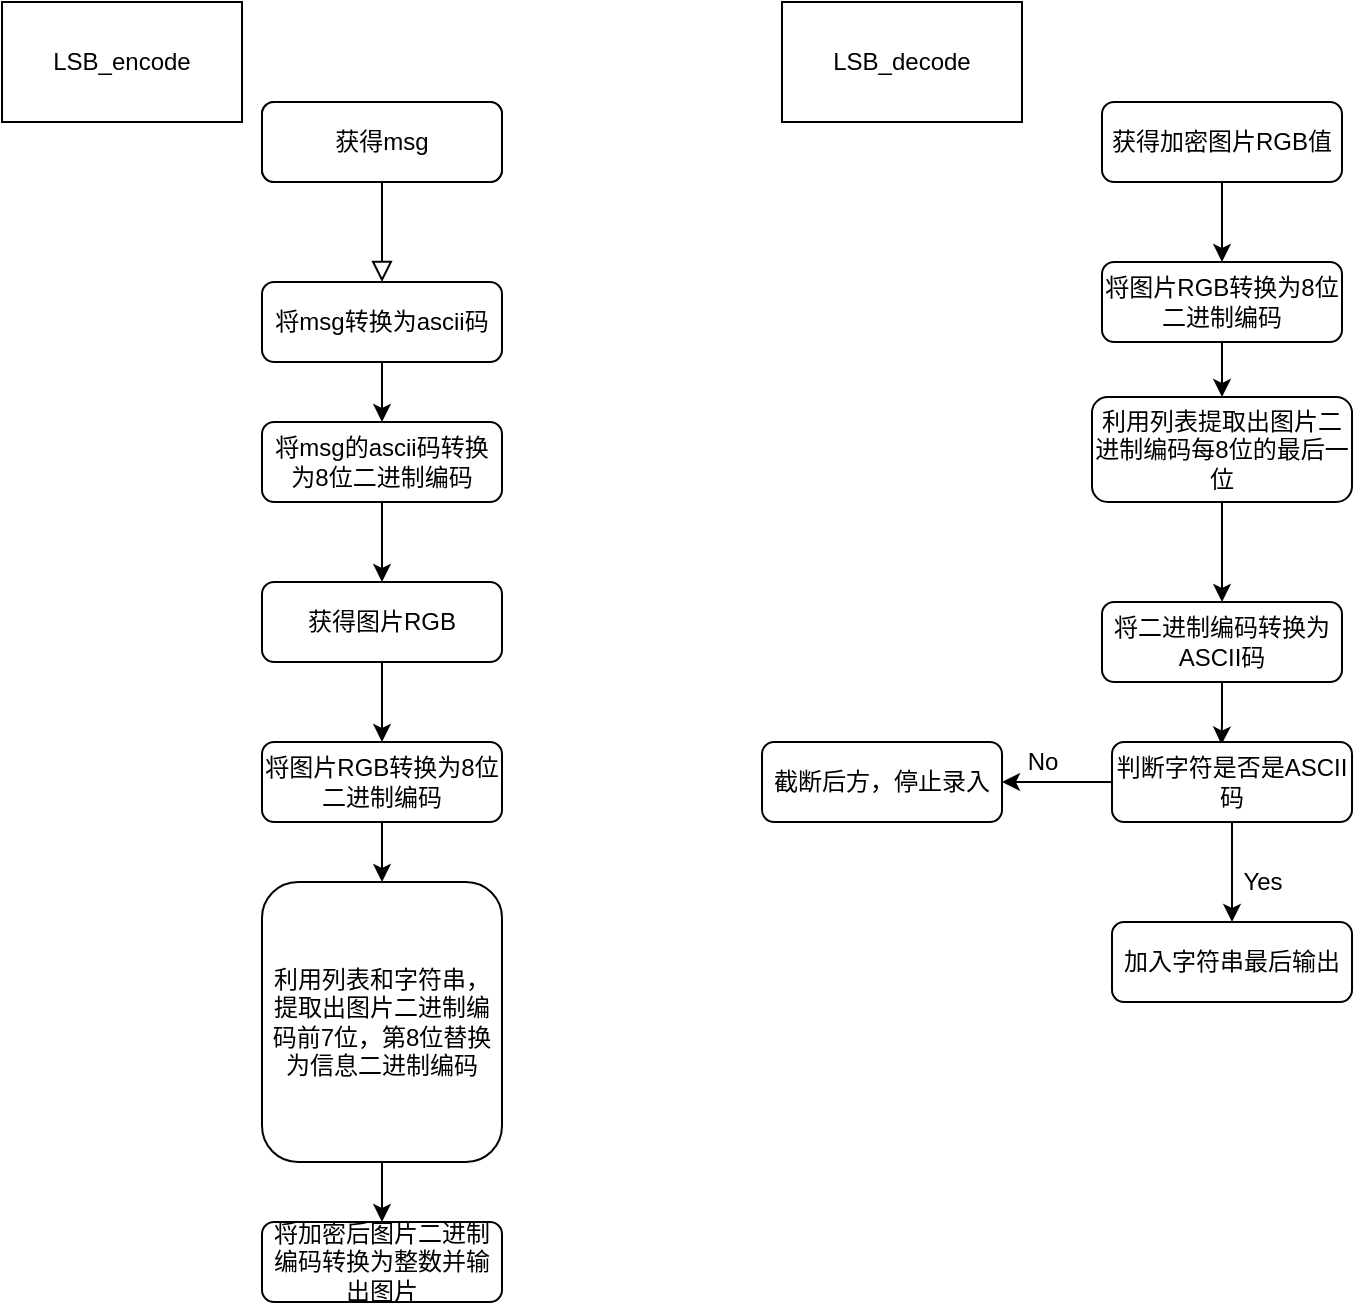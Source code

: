 <mxfile version="20.2.8" type="github">
  <diagram id="C5RBs43oDa-KdzZeNtuy" name="Page-1">
    <mxGraphModel dx="676" dy="383" grid="1" gridSize="10" guides="1" tooltips="1" connect="1" arrows="1" fold="1" page="1" pageScale="1" pageWidth="827" pageHeight="1169" math="0" shadow="0">
      <root>
        <mxCell id="WIyWlLk6GJQsqaUBKTNV-0" />
        <mxCell id="WIyWlLk6GJQsqaUBKTNV-1" parent="WIyWlLk6GJQsqaUBKTNV-0" />
        <mxCell id="WIyWlLk6GJQsqaUBKTNV-2" value="" style="rounded=0;html=1;jettySize=auto;orthogonalLoop=1;fontSize=11;endArrow=block;endFill=0;endSize=8;strokeWidth=1;shadow=0;labelBackgroundColor=none;edgeStyle=orthogonalEdgeStyle;" parent="WIyWlLk6GJQsqaUBKTNV-1" source="WIyWlLk6GJQsqaUBKTNV-3" edge="1">
          <mxGeometry relative="1" as="geometry">
            <mxPoint x="220" y="170" as="targetPoint" />
          </mxGeometry>
        </mxCell>
        <mxCell id="WIyWlLk6GJQsqaUBKTNV-3" value="获得msg" style="rounded=1;whiteSpace=wrap;html=1;fontSize=12;glass=0;strokeWidth=1;shadow=0;" parent="WIyWlLk6GJQsqaUBKTNV-1" vertex="1">
          <mxGeometry x="160" y="80" width="120" height="40" as="geometry" />
        </mxCell>
        <mxCell id="fDrEziM3XHzB6xiFscyr-9" value="" style="edgeStyle=orthogonalEdgeStyle;rounded=0;orthogonalLoop=1;jettySize=auto;html=1;" edge="1" parent="WIyWlLk6GJQsqaUBKTNV-1" source="WIyWlLk6GJQsqaUBKTNV-11" target="fDrEziM3XHzB6xiFscyr-8">
          <mxGeometry relative="1" as="geometry" />
        </mxCell>
        <mxCell id="WIyWlLk6GJQsqaUBKTNV-11" value="获得图片RGB" style="rounded=1;whiteSpace=wrap;html=1;fontSize=12;glass=0;strokeWidth=1;shadow=0;" parent="WIyWlLk6GJQsqaUBKTNV-1" vertex="1">
          <mxGeometry x="160" y="320" width="120" height="40" as="geometry" />
        </mxCell>
        <mxCell id="fDrEziM3XHzB6xiFscyr-0" value="LSB_encode" style="whiteSpace=wrap;html=1;" vertex="1" parent="WIyWlLk6GJQsqaUBKTNV-1">
          <mxGeometry x="30" y="30" width="120" height="60" as="geometry" />
        </mxCell>
        <mxCell id="fDrEziM3XHzB6xiFscyr-4" style="edgeStyle=orthogonalEdgeStyle;rounded=0;orthogonalLoop=1;jettySize=auto;html=1;exitX=0.5;exitY=1;exitDx=0;exitDy=0;entryX=0.5;entryY=0;entryDx=0;entryDy=0;" edge="1" parent="WIyWlLk6GJQsqaUBKTNV-1" source="fDrEziM3XHzB6xiFscyr-1" target="fDrEziM3XHzB6xiFscyr-3">
          <mxGeometry relative="1" as="geometry" />
        </mxCell>
        <mxCell id="fDrEziM3XHzB6xiFscyr-1" value="将msg转换为ascii码" style="rounded=1;whiteSpace=wrap;html=1;fontSize=12;glass=0;strokeWidth=1;shadow=0;" vertex="1" parent="WIyWlLk6GJQsqaUBKTNV-1">
          <mxGeometry x="160" y="170" width="120" height="40" as="geometry" />
        </mxCell>
        <mxCell id="fDrEziM3XHzB6xiFscyr-5" value="" style="edgeStyle=orthogonalEdgeStyle;rounded=0;orthogonalLoop=1;jettySize=auto;html=1;" edge="1" parent="WIyWlLk6GJQsqaUBKTNV-1" source="fDrEziM3XHzB6xiFscyr-3" target="WIyWlLk6GJQsqaUBKTNV-11">
          <mxGeometry relative="1" as="geometry" />
        </mxCell>
        <mxCell id="fDrEziM3XHzB6xiFscyr-3" value="将msg的ascii码转换为8位二进制编码" style="rounded=1;whiteSpace=wrap;html=1;fontSize=12;glass=0;strokeWidth=1;shadow=0;" vertex="1" parent="WIyWlLk6GJQsqaUBKTNV-1">
          <mxGeometry x="160" y="240" width="120" height="40" as="geometry" />
        </mxCell>
        <mxCell id="fDrEziM3XHzB6xiFscyr-6" value="将加密后图片二进制编码转换为整数并输出图片" style="rounded=1;whiteSpace=wrap;html=1;fontSize=12;glass=0;strokeWidth=1;shadow=0;" vertex="1" parent="WIyWlLk6GJQsqaUBKTNV-1">
          <mxGeometry x="160" y="640" width="120" height="40" as="geometry" />
        </mxCell>
        <mxCell id="fDrEziM3XHzB6xiFscyr-11" value="" style="edgeStyle=orthogonalEdgeStyle;rounded=0;orthogonalLoop=1;jettySize=auto;html=1;" edge="1" parent="WIyWlLk6GJQsqaUBKTNV-1" source="fDrEziM3XHzB6xiFscyr-7" target="fDrEziM3XHzB6xiFscyr-6">
          <mxGeometry relative="1" as="geometry" />
        </mxCell>
        <mxCell id="fDrEziM3XHzB6xiFscyr-7" value="利用列表和字符串，提取出图片二进制编码前7位，第8位替换为信息二进制编码" style="rounded=1;whiteSpace=wrap;html=1;fontSize=12;glass=0;strokeWidth=1;shadow=0;" vertex="1" parent="WIyWlLk6GJQsqaUBKTNV-1">
          <mxGeometry x="160" y="470" width="120" height="140" as="geometry" />
        </mxCell>
        <mxCell id="fDrEziM3XHzB6xiFscyr-10" value="" style="edgeStyle=orthogonalEdgeStyle;rounded=0;orthogonalLoop=1;jettySize=auto;html=1;" edge="1" parent="WIyWlLk6GJQsqaUBKTNV-1" source="fDrEziM3XHzB6xiFscyr-8" target="fDrEziM3XHzB6xiFscyr-7">
          <mxGeometry relative="1" as="geometry" />
        </mxCell>
        <mxCell id="fDrEziM3XHzB6xiFscyr-8" value="将图片RGB转换为8位二进制编码" style="rounded=1;whiteSpace=wrap;html=1;fontSize=12;glass=0;strokeWidth=1;shadow=0;" vertex="1" parent="WIyWlLk6GJQsqaUBKTNV-1">
          <mxGeometry x="160" y="400" width="120" height="40" as="geometry" />
        </mxCell>
        <mxCell id="fDrEziM3XHzB6xiFscyr-12" value="LSB_decode" style="whiteSpace=wrap;html=1;" vertex="1" parent="WIyWlLk6GJQsqaUBKTNV-1">
          <mxGeometry x="420" y="30" width="120" height="60" as="geometry" />
        </mxCell>
        <mxCell id="fDrEziM3XHzB6xiFscyr-14" value="获得msg" style="rounded=1;whiteSpace=wrap;html=1;fontSize=12;glass=0;strokeWidth=1;shadow=0;" vertex="1" parent="WIyWlLk6GJQsqaUBKTNV-1">
          <mxGeometry x="160" y="80" width="120" height="40" as="geometry" />
        </mxCell>
        <mxCell id="fDrEziM3XHzB6xiFscyr-37" style="edgeStyle=orthogonalEdgeStyle;rounded=0;orthogonalLoop=1;jettySize=auto;html=1;exitX=0.5;exitY=1;exitDx=0;exitDy=0;entryX=0.5;entryY=0;entryDx=0;entryDy=0;" edge="1" parent="WIyWlLk6GJQsqaUBKTNV-1" source="fDrEziM3XHzB6xiFscyr-15" target="fDrEziM3XHzB6xiFscyr-17">
          <mxGeometry relative="1" as="geometry" />
        </mxCell>
        <mxCell id="fDrEziM3XHzB6xiFscyr-15" value="获得加密图片RGB值" style="rounded=1;whiteSpace=wrap;html=1;fontSize=12;glass=0;strokeWidth=1;shadow=0;" vertex="1" parent="WIyWlLk6GJQsqaUBKTNV-1">
          <mxGeometry x="580" y="80" width="120" height="40" as="geometry" />
        </mxCell>
        <mxCell id="fDrEziM3XHzB6xiFscyr-38" value="" style="edgeStyle=orthogonalEdgeStyle;rounded=0;orthogonalLoop=1;jettySize=auto;html=1;" edge="1" parent="WIyWlLk6GJQsqaUBKTNV-1" source="fDrEziM3XHzB6xiFscyr-17" target="fDrEziM3XHzB6xiFscyr-19">
          <mxGeometry relative="1" as="geometry" />
        </mxCell>
        <mxCell id="fDrEziM3XHzB6xiFscyr-17" value="将图片RGB转换为8位二进制编码" style="rounded=1;whiteSpace=wrap;html=1;fontSize=12;glass=0;strokeWidth=1;shadow=0;" vertex="1" parent="WIyWlLk6GJQsqaUBKTNV-1">
          <mxGeometry x="580" y="160" width="120" height="40" as="geometry" />
        </mxCell>
        <mxCell id="fDrEziM3XHzB6xiFscyr-42" style="edgeStyle=orthogonalEdgeStyle;rounded=0;orthogonalLoop=1;jettySize=auto;html=1;entryX=0.456;entryY=0.032;entryDx=0;entryDy=0;entryPerimeter=0;" edge="1" parent="WIyWlLk6GJQsqaUBKTNV-1" source="fDrEziM3XHzB6xiFscyr-18" target="fDrEziM3XHzB6xiFscyr-22">
          <mxGeometry relative="1" as="geometry" />
        </mxCell>
        <mxCell id="fDrEziM3XHzB6xiFscyr-18" value="将二进制编码转换为ASCII码" style="rounded=1;whiteSpace=wrap;html=1;fontSize=12;glass=0;strokeWidth=1;shadow=0;" vertex="1" parent="WIyWlLk6GJQsqaUBKTNV-1">
          <mxGeometry x="580" y="330" width="120" height="40" as="geometry" />
        </mxCell>
        <mxCell id="fDrEziM3XHzB6xiFscyr-40" style="edgeStyle=orthogonalEdgeStyle;rounded=0;orthogonalLoop=1;jettySize=auto;html=1;entryX=0.5;entryY=0;entryDx=0;entryDy=0;" edge="1" parent="WIyWlLk6GJQsqaUBKTNV-1" source="fDrEziM3XHzB6xiFscyr-19" target="fDrEziM3XHzB6xiFscyr-18">
          <mxGeometry relative="1" as="geometry" />
        </mxCell>
        <mxCell id="fDrEziM3XHzB6xiFscyr-19" value="利用列表提取出图片二进制编码每8位的最后一位" style="rounded=1;whiteSpace=wrap;html=1;fontSize=12;glass=0;strokeWidth=1;shadow=0;" vertex="1" parent="WIyWlLk6GJQsqaUBKTNV-1">
          <mxGeometry x="575" y="227.5" width="130" height="52.5" as="geometry" />
        </mxCell>
        <mxCell id="fDrEziM3XHzB6xiFscyr-26" value="" style="edgeStyle=orthogonalEdgeStyle;rounded=0;orthogonalLoop=1;jettySize=auto;html=1;" edge="1" parent="WIyWlLk6GJQsqaUBKTNV-1" source="fDrEziM3XHzB6xiFscyr-22" target="fDrEziM3XHzB6xiFscyr-25">
          <mxGeometry relative="1" as="geometry" />
        </mxCell>
        <mxCell id="fDrEziM3XHzB6xiFscyr-31" value="" style="edgeStyle=orthogonalEdgeStyle;rounded=0;orthogonalLoop=1;jettySize=auto;html=1;" edge="1" parent="WIyWlLk6GJQsqaUBKTNV-1" source="fDrEziM3XHzB6xiFscyr-22" target="fDrEziM3XHzB6xiFscyr-24">
          <mxGeometry relative="1" as="geometry" />
        </mxCell>
        <mxCell id="fDrEziM3XHzB6xiFscyr-22" value="判断字符是否是ASCII码" style="rounded=1;whiteSpace=wrap;html=1;fontSize=12;glass=0;strokeWidth=1;shadow=0;" vertex="1" parent="WIyWlLk6GJQsqaUBKTNV-1">
          <mxGeometry x="585" y="400" width="120" height="40" as="geometry" />
        </mxCell>
        <mxCell id="fDrEziM3XHzB6xiFscyr-24" value="截断后方，停止录入" style="rounded=1;whiteSpace=wrap;html=1;fontSize=12;glass=0;strokeWidth=1;shadow=0;" vertex="1" parent="WIyWlLk6GJQsqaUBKTNV-1">
          <mxGeometry x="410" y="400" width="120" height="40" as="geometry" />
        </mxCell>
        <mxCell id="fDrEziM3XHzB6xiFscyr-25" value="加入字符串最后输出" style="rounded=1;whiteSpace=wrap;html=1;fontSize=12;glass=0;strokeWidth=1;shadow=0;" vertex="1" parent="WIyWlLk6GJQsqaUBKTNV-1">
          <mxGeometry x="585" y="490" width="120" height="40" as="geometry" />
        </mxCell>
        <mxCell id="fDrEziM3XHzB6xiFscyr-27" value="Yes" style="text;html=1;align=center;verticalAlign=middle;resizable=0;points=[];autosize=1;strokeColor=none;fillColor=none;" vertex="1" parent="WIyWlLk6GJQsqaUBKTNV-1">
          <mxGeometry x="640" y="455" width="40" height="30" as="geometry" />
        </mxCell>
        <mxCell id="fDrEziM3XHzB6xiFscyr-32" value="No" style="text;html=1;align=center;verticalAlign=middle;resizable=0;points=[];autosize=1;strokeColor=none;fillColor=none;" vertex="1" parent="WIyWlLk6GJQsqaUBKTNV-1">
          <mxGeometry x="530" y="395" width="40" height="30" as="geometry" />
        </mxCell>
      </root>
    </mxGraphModel>
  </diagram>
</mxfile>
